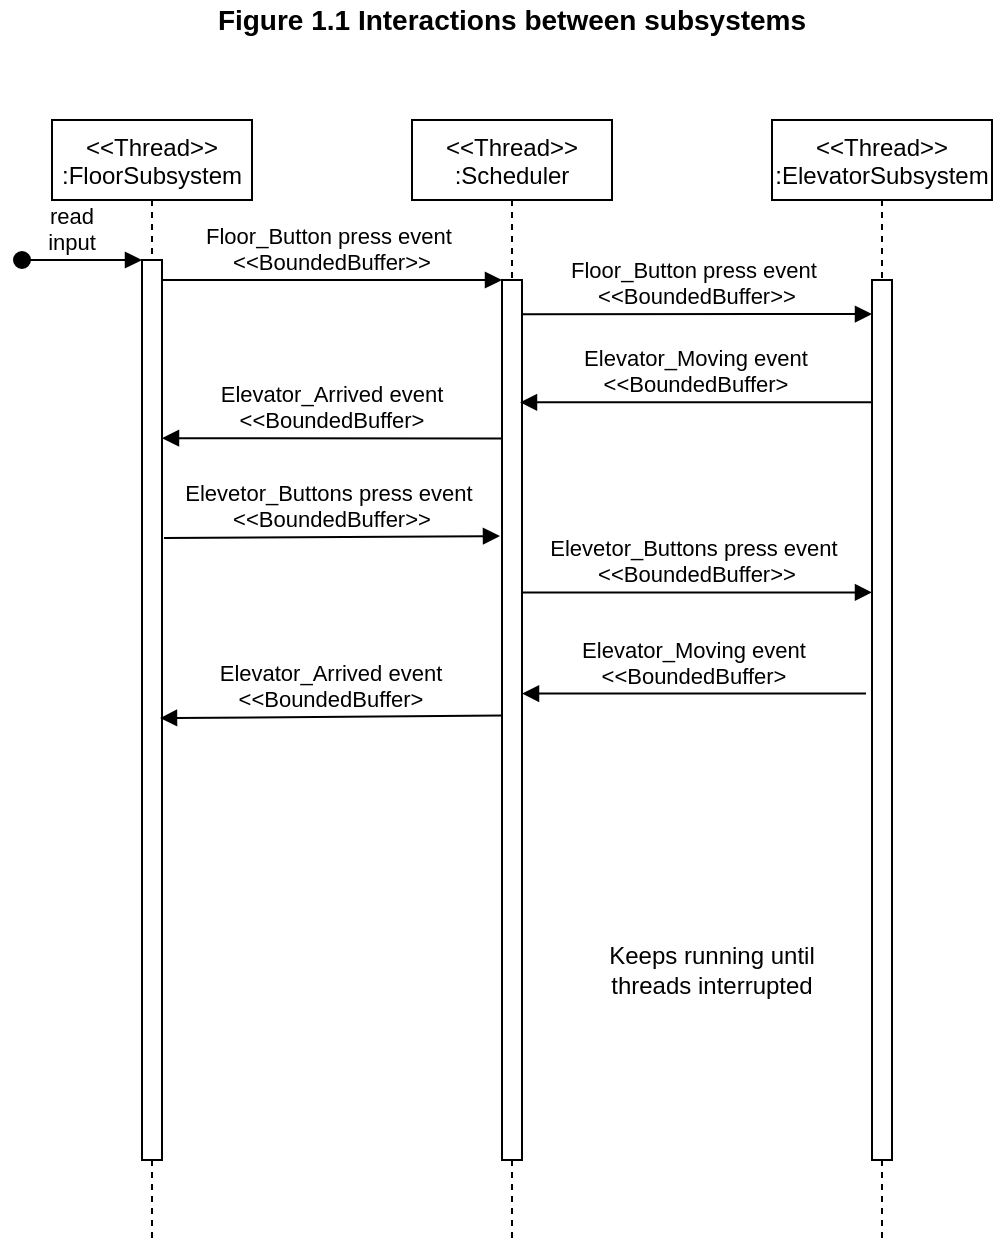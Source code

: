 <mxfile version="14.1.8" type="device"><diagram id="kgpKYQtTHZ0yAKxKKP6v" name="Page-1"><mxGraphModel dx="946" dy="680" grid="1" gridSize="10" guides="1" tooltips="1" connect="1" arrows="1" fold="1" page="1" pageScale="1" pageWidth="850" pageHeight="1100" math="0" shadow="0"><root><mxCell id="0"/><mxCell id="1" parent="0"/><mxCell id="3nuBFxr9cyL0pnOWT2aG-1" value="&lt;&lt;Thread&gt;&gt;&#10;:FloorSubsystem" style="shape=umlLifeline;perimeter=lifelinePerimeter;container=1;collapsible=0;recursiveResize=0;rounded=0;shadow=0;strokeWidth=1;" parent="1" vertex="1"><mxGeometry x="120" y="80" width="100" height="560" as="geometry"/></mxCell><mxCell id="3nuBFxr9cyL0pnOWT2aG-2" value="" style="points=[];perimeter=orthogonalPerimeter;rounded=0;shadow=0;strokeWidth=1;" parent="3nuBFxr9cyL0pnOWT2aG-1" vertex="1"><mxGeometry x="45" y="70" width="10" height="450" as="geometry"/></mxCell><mxCell id="3nuBFxr9cyL0pnOWT2aG-3" value="read&#10;input" style="verticalAlign=bottom;startArrow=oval;endArrow=block;startSize=8;shadow=0;strokeWidth=1;" parent="3nuBFxr9cyL0pnOWT2aG-1" target="3nuBFxr9cyL0pnOWT2aG-2" edge="1"><mxGeometry x="-0.167" relative="1" as="geometry"><mxPoint x="-15" y="70" as="sourcePoint"/><mxPoint as="offset"/></mxGeometry></mxCell><mxCell id="3nuBFxr9cyL0pnOWT2aG-5" value="&lt;&lt;Thread&gt;&gt;&#10;:Scheduler" style="shape=umlLifeline;perimeter=lifelinePerimeter;container=1;collapsible=0;recursiveResize=0;rounded=0;shadow=0;strokeWidth=1;" parent="1" vertex="1"><mxGeometry x="300" y="80" width="100" height="560" as="geometry"/></mxCell><mxCell id="3nuBFxr9cyL0pnOWT2aG-6" value="" style="points=[];perimeter=orthogonalPerimeter;rounded=0;shadow=0;strokeWidth=1;" parent="3nuBFxr9cyL0pnOWT2aG-5" vertex="1"><mxGeometry x="45" y="80" width="10" height="440" as="geometry"/></mxCell><mxCell id="3nuBFxr9cyL0pnOWT2aG-8" value="Floor_Button press event &#10;&lt;&lt;BoundedBuffer&gt;&gt;" style="verticalAlign=bottom;endArrow=block;entryX=0;entryY=0;shadow=0;strokeWidth=1;" parent="1" source="3nuBFxr9cyL0pnOWT2aG-2" target="3nuBFxr9cyL0pnOWT2aG-6" edge="1"><mxGeometry relative="1" as="geometry"><mxPoint x="275" y="160" as="sourcePoint"/><mxPoint as="offset"/></mxGeometry></mxCell><mxCell id="3nuBFxr9cyL0pnOWT2aG-9" value="Elevator_Moving event&#10;&lt;&lt;BoundedBuffer&gt;" style="verticalAlign=bottom;endArrow=block;shadow=0;strokeWidth=1;entryX=0.9;entryY=0.139;entryDx=0;entryDy=0;entryPerimeter=0;exitX=0;exitY=0.139;exitDx=0;exitDy=0;exitPerimeter=0;" parent="1" source="fTnuT0j2dnRQzLiY2c8o-3" target="3nuBFxr9cyL0pnOWT2aG-6" edge="1"><mxGeometry relative="1" as="geometry"><mxPoint x="527" y="220" as="sourcePoint"/><mxPoint x="360" y="220" as="targetPoint"/></mxGeometry></mxCell><mxCell id="fTnuT0j2dnRQzLiY2c8o-2" value="&lt;&lt;Thread&gt;&gt;&#10;:ElevatorSubsystem" style="shape=umlLifeline;perimeter=lifelinePerimeter;container=1;collapsible=0;recursiveResize=0;rounded=0;shadow=0;strokeWidth=1;" vertex="1" parent="1"><mxGeometry x="480" y="80" width="110" height="560" as="geometry"/></mxCell><mxCell id="fTnuT0j2dnRQzLiY2c8o-3" value="" style="points=[];perimeter=orthogonalPerimeter;rounded=0;shadow=0;strokeWidth=1;" vertex="1" parent="fTnuT0j2dnRQzLiY2c8o-2"><mxGeometry x="50" y="80" width="10" height="440" as="geometry"/></mxCell><mxCell id="fTnuT0j2dnRQzLiY2c8o-5" value="Floor_Button press event &#10;&lt;&lt;BoundedBuffer&gt;&gt;" style="verticalAlign=bottom;endArrow=block;shadow=0;strokeWidth=1;exitX=1;exitY=0.039;exitDx=0;exitDy=0;exitPerimeter=0;" edge="1" parent="1" source="3nuBFxr9cyL0pnOWT2aG-6"><mxGeometry relative="1" as="geometry"><mxPoint x="185" y="170.0" as="sourcePoint"/><mxPoint x="530" y="177" as="targetPoint"/><mxPoint as="offset"/></mxGeometry></mxCell><mxCell id="fTnuT0j2dnRQzLiY2c8o-6" value="Elevator_Arrived event&#10;&lt;&lt;BoundedBuffer&gt;" style="verticalAlign=bottom;endArrow=block;shadow=0;strokeWidth=1;exitX=0;exitY=0.18;exitDx=0;exitDy=0;exitPerimeter=0;entryX=1;entryY=0.198;entryDx=0;entryDy=0;entryPerimeter=0;" edge="1" parent="1" source="3nuBFxr9cyL0pnOWT2aG-6" target="3nuBFxr9cyL0pnOWT2aG-2"><mxGeometry relative="1" as="geometry"><mxPoint x="537" y="230" as="sourcePoint"/><mxPoint x="190" y="239" as="targetPoint"/></mxGeometry></mxCell><mxCell id="fTnuT0j2dnRQzLiY2c8o-7" value="Elevetor_Buttons press event &#10;&lt;&lt;BoundedBuffer&gt;&gt;" style="verticalAlign=bottom;endArrow=block;shadow=0;strokeWidth=1;exitX=1.1;exitY=0.309;exitDx=0;exitDy=0;exitPerimeter=0;entryX=-0.1;entryY=0.291;entryDx=0;entryDy=0;entryPerimeter=0;" edge="1" parent="1" source="3nuBFxr9cyL0pnOWT2aG-2" target="3nuBFxr9cyL0pnOWT2aG-6"><mxGeometry relative="1" as="geometry"><mxPoint x="185" y="170.0" as="sourcePoint"/><mxPoint x="320" y="288" as="targetPoint"/><mxPoint as="offset"/></mxGeometry></mxCell><mxCell id="fTnuT0j2dnRQzLiY2c8o-8" value="Elevetor_Buttons press event &#10;&lt;&lt;BoundedBuffer&gt;&gt;" style="verticalAlign=bottom;endArrow=block;shadow=0;strokeWidth=1;exitX=1;exitY=0.355;exitDx=0;exitDy=0;exitPerimeter=0;entryX=0;entryY=0.355;entryDx=0;entryDy=0;entryPerimeter=0;" edge="1" parent="1" source="3nuBFxr9cyL0pnOWT2aG-6" target="fTnuT0j2dnRQzLiY2c8o-3"><mxGeometry relative="1" as="geometry"><mxPoint x="186" y="299.05" as="sourcePoint"/><mxPoint x="520" y="318" as="targetPoint"/><mxPoint as="offset"/></mxGeometry></mxCell><mxCell id="fTnuT0j2dnRQzLiY2c8o-9" value="Elevator_Moving event&#10;&lt;&lt;BoundedBuffer&gt;" style="verticalAlign=bottom;endArrow=block;shadow=0;strokeWidth=1;entryX=1;entryY=0.47;entryDx=0;entryDy=0;entryPerimeter=0;exitX=-0.3;exitY=0.47;exitDx=0;exitDy=0;exitPerimeter=0;" edge="1" parent="1" source="fTnuT0j2dnRQzLiY2c8o-3" target="3nuBFxr9cyL0pnOWT2aG-6"><mxGeometry relative="1" as="geometry"><mxPoint x="510" y="367" as="sourcePoint"/><mxPoint x="364" y="231.16" as="targetPoint"/></mxGeometry></mxCell><mxCell id="fTnuT0j2dnRQzLiY2c8o-11" value="Elevator_Arrived event&#10;&lt;&lt;BoundedBuffer&gt;" style="verticalAlign=bottom;endArrow=block;shadow=0;strokeWidth=1;entryX=0.9;entryY=0.509;entryDx=0;entryDy=0;entryPerimeter=0;exitX=0;exitY=0.495;exitDx=0;exitDy=0;exitPerimeter=0;" edge="1" parent="1" source="3nuBFxr9cyL0pnOWT2aG-6" target="3nuBFxr9cyL0pnOWT2aG-2"><mxGeometry relative="1" as="geometry"><mxPoint x="355" y="249.2" as="sourcePoint"/><mxPoint x="185" y="249.1" as="targetPoint"/></mxGeometry></mxCell><mxCell id="fTnuT0j2dnRQzLiY2c8o-12" value="Keeps running until threads interrupted" style="text;html=1;strokeColor=none;fillColor=none;align=center;verticalAlign=middle;whiteSpace=wrap;rounded=0;" vertex="1" parent="1"><mxGeometry x="390" y="490" width="120" height="30" as="geometry"/></mxCell><mxCell id="fTnuT0j2dnRQzLiY2c8o-15" value="&lt;font style=&quot;font-size: 14px&quot;&gt;&lt;b&gt;Figure 1.1 Interactions between subsystems&lt;/b&gt;&lt;/font&gt;" style="text;html=1;strokeColor=none;fillColor=none;align=center;verticalAlign=middle;whiteSpace=wrap;rounded=0;" vertex="1" parent="1"><mxGeometry x="175" y="20" width="350" height="20" as="geometry"/></mxCell></root></mxGraphModel></diagram></mxfile>